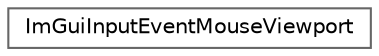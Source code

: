 digraph "类继承关系图"
{
 // LATEX_PDF_SIZE
  bgcolor="transparent";
  edge [fontname=Helvetica,fontsize=10,labelfontname=Helvetica,labelfontsize=10];
  node [fontname=Helvetica,fontsize=10,shape=box,height=0.2,width=0.4];
  rankdir="LR";
  Node0 [id="Node000000",label="ImGuiInputEventMouseViewport",height=0.2,width=0.4,color="grey40", fillcolor="white", style="filled",URL="$struct_im_gui_input_event_mouse_viewport.html",tooltip=" "];
}
